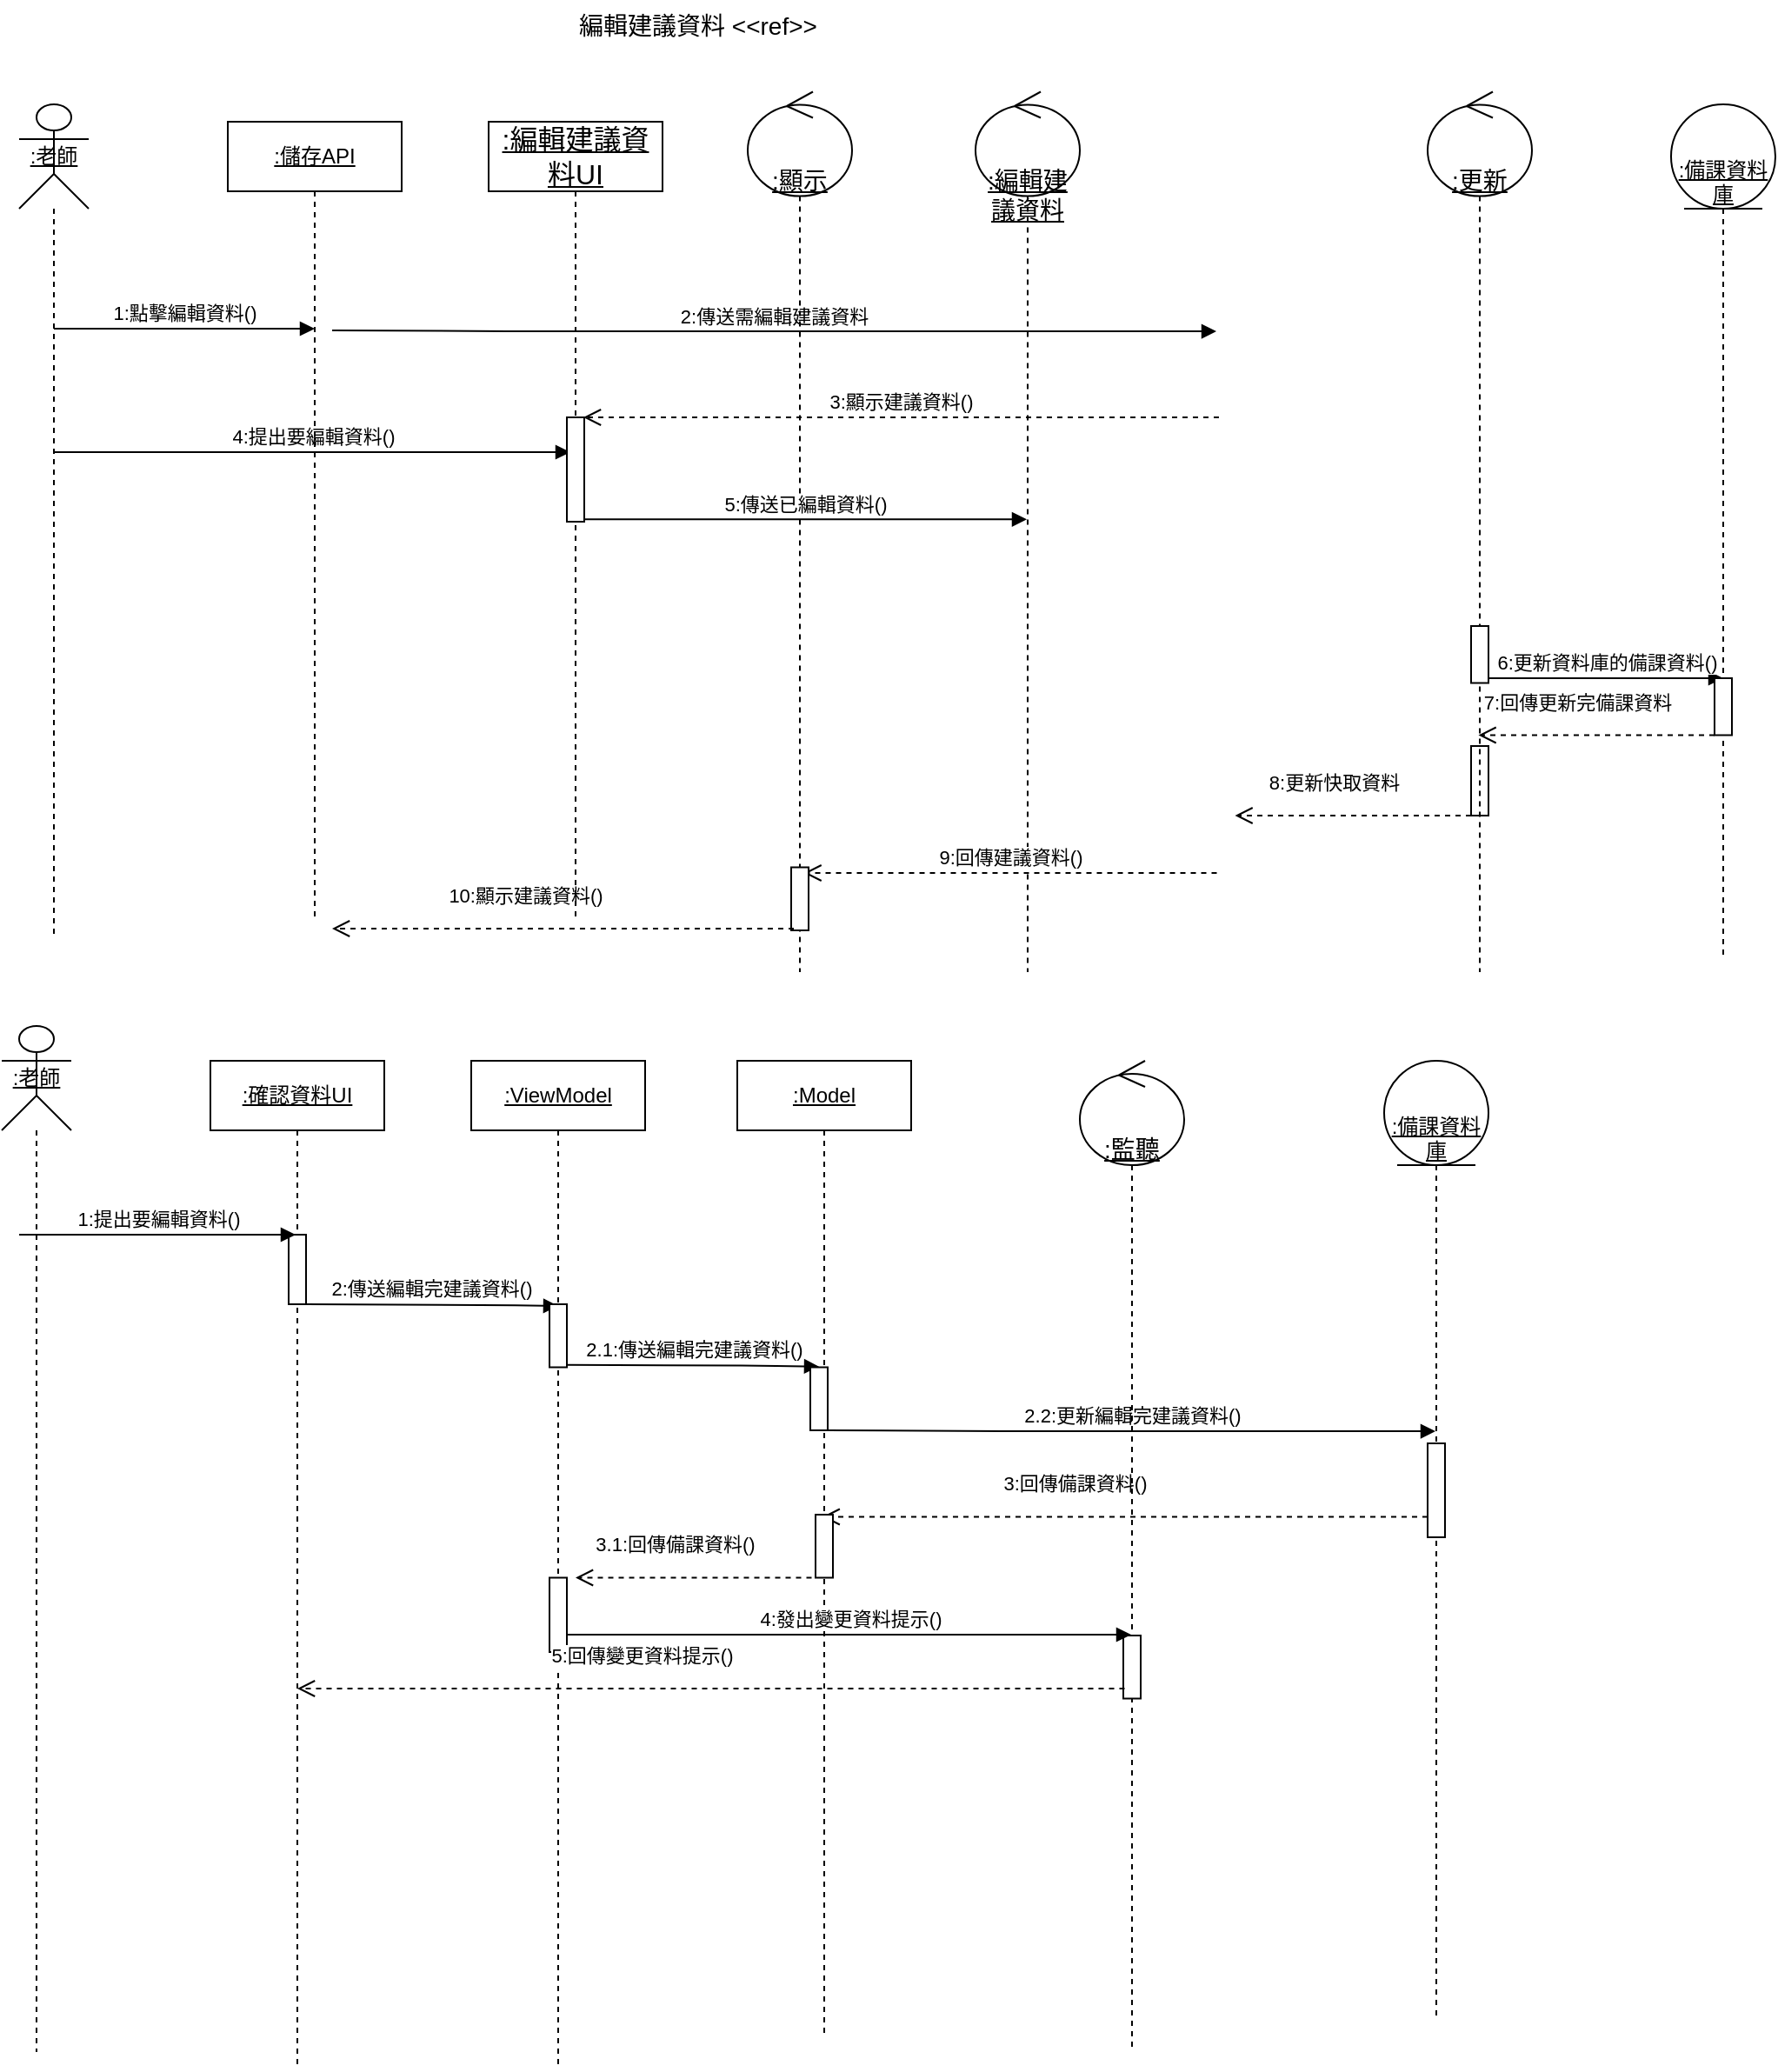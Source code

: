 <mxfile version="26.0.4">
  <diagram name="第 1 页" id="_kCn5gWWrIlWfqqUU_DX">
    <mxGraphModel dx="794" dy="446" grid="1" gridSize="10" guides="1" tooltips="1" connect="1" arrows="1" fold="1" page="1" pageScale="1" pageWidth="1100" pageHeight="1700" math="0" shadow="0">
      <root>
        <mxCell id="0" />
        <mxCell id="1" parent="0" />
        <mxCell id="94" value="&lt;u&gt;:編輯建議資料&lt;/u&gt;" style="shape=umlLifeline;participant=umlControl;perimeter=lifelinePerimeter;whiteSpace=wrap;html=1;container=1;collapsible=0;recursiveResize=0;verticalAlign=top;spacingTop=36;outlineConnect=0;fontSize=14;size=60;align=center;" parent="1" vertex="1">
          <mxGeometry x="640" y="92.75" width="60" height="506.25" as="geometry" />
        </mxCell>
        <mxCell id="104" value="2:傳送需編輯建議資料" style="html=1;verticalAlign=bottom;startArrow=none;startFill=0;endArrow=block;startSize=8;" parent="1" edge="1">
          <mxGeometry width="60" relative="1" as="geometry">
            <mxPoint x="270" y="230" as="sourcePoint" />
            <mxPoint x="778.5" y="230.54" as="targetPoint" />
            <Array as="points">
              <mxPoint x="380.5" y="230.54" />
            </Array>
          </mxGeometry>
        </mxCell>
        <mxCell id="112" value="9:回傳建議資料()" style="html=1;verticalAlign=bottom;endArrow=open;dashed=1;endSize=8;" parent="1" edge="1">
          <mxGeometry relative="1" as="geometry">
            <mxPoint x="778.75" y="542" as="sourcePoint" />
            <mxPoint x="541.25" y="542" as="targetPoint" />
            <Array as="points">
              <mxPoint x="587.75" y="542" />
            </Array>
            <mxPoint as="offset" />
          </mxGeometry>
        </mxCell>
        <mxCell id="113" value="&lt;span style=&quot;text-align: center; font-size: 14px;&quot;&gt;&lt;font style=&quot;font-size: 14px;&quot;&gt;編輯建議資料&lt;/font&gt;&lt;/span&gt;&amp;nbsp;&amp;lt;&amp;lt;ref&amp;gt;&amp;gt;" style="text;whiteSpace=wrap;html=1;fontSize=14;" parent="1" vertex="1">
          <mxGeometry x="410" y="40" width="150" height="40" as="geometry" />
        </mxCell>
        <mxCell id="114" value="&lt;u&gt;:顯示&lt;/u&gt;" style="shape=umlLifeline;participant=umlControl;perimeter=lifelinePerimeter;whiteSpace=wrap;html=1;container=1;collapsible=0;recursiveResize=0;verticalAlign=top;spacingTop=36;outlineConnect=0;fontSize=14;size=60;align=center;" parent="1" vertex="1">
          <mxGeometry x="509" y="92.75" width="60" height="506.25" as="geometry" />
        </mxCell>
        <mxCell id="117" value="" style="html=1;points=[];perimeter=orthogonalPerimeter;" parent="114" vertex="1">
          <mxGeometry x="25" y="446" width="10" height="36.25" as="geometry" />
        </mxCell>
        <mxCell id="UdhTGRBezJr3sBxBmupz-120" value="1:點擊編輯資料()" style="html=1;verticalAlign=bottom;endArrow=block;curved=0;rounded=0;" parent="114" edge="1">
          <mxGeometry width="80" relative="1" as="geometry">
            <mxPoint x="-399" y="136.25" as="sourcePoint" />
            <mxPoint x="-249" y="136.25" as="targetPoint" />
          </mxGeometry>
        </mxCell>
        <mxCell id="118" value="10:顯示建議資料()" style="html=1;verticalAlign=bottom;endArrow=open;dashed=1;endSize=8;" parent="1" edge="1">
          <mxGeometry x="0.167" y="-10" relative="1" as="geometry">
            <mxPoint x="535.5" y="574" as="sourcePoint" />
            <mxPoint x="270" y="574" as="targetPoint" />
            <Array as="points">
              <mxPoint x="342" y="574" />
            </Array>
            <mxPoint as="offset" />
          </mxGeometry>
        </mxCell>
        <mxCell id="UdhTGRBezJr3sBxBmupz-119" value="&lt;u&gt;:老師&lt;/u&gt;" style="shape=umlLifeline;perimeter=lifelinePerimeter;whiteSpace=wrap;html=1;container=1;dropTarget=0;collapsible=0;recursiveResize=0;outlineConnect=0;portConstraint=eastwest;newEdgeStyle={&quot;curved&quot;:0,&quot;rounded&quot;:0};participant=umlActor;size=60;" parent="1" vertex="1">
          <mxGeometry x="90" y="100" width="40" height="480" as="geometry" />
        </mxCell>
        <mxCell id="109" value="5:傳送已編輯資料()" style="html=1;verticalAlign=bottom;startArrow=none;startFill=0;endArrow=block;startSize=8;exitX=0.533;exitY=0.978;exitDx=0;exitDy=0;exitPerimeter=0;" parent="1" target="94" edge="1">
          <mxGeometry width="60" relative="1" as="geometry">
            <mxPoint x="415.33" y="338.68" as="sourcePoint" />
            <mxPoint x="660" y="289" as="targetPoint" />
          </mxGeometry>
        </mxCell>
        <mxCell id="UdhTGRBezJr3sBxBmupz-124" value="3:顯示建議資料()" style="html=1;verticalAlign=bottom;endArrow=open;dashed=1;endSize=8;" parent="1" edge="1">
          <mxGeometry x="0.001" relative="1" as="geometry">
            <mxPoint x="780" y="280" as="sourcePoint" />
            <mxPoint x="414.5" y="280" as="targetPoint" />
            <Array as="points">
              <mxPoint x="586" y="280" />
            </Array>
            <mxPoint as="offset" />
          </mxGeometry>
        </mxCell>
        <mxCell id="UdhTGRBezJr3sBxBmupz-125" value="4:提出要編輯資料()" style="html=1;verticalAlign=bottom;endArrow=block;curved=0;rounded=0;" parent="1" edge="1">
          <mxGeometry width="80" relative="1" as="geometry">
            <mxPoint x="110" y="300" as="sourcePoint" />
            <mxPoint x="407" y="300" as="targetPoint" />
          </mxGeometry>
        </mxCell>
        <mxCell id="UdhTGRBezJr3sBxBmupz-127" value="&lt;u&gt;:儲存API&lt;/u&gt;" style="shape=umlLifeline;perimeter=lifelinePerimeter;whiteSpace=wrap;html=1;container=1;dropTarget=0;collapsible=0;recursiveResize=0;outlineConnect=0;portConstraint=eastwest;newEdgeStyle={&quot;curved&quot;:0,&quot;rounded&quot;:0};" parent="1" vertex="1">
          <mxGeometry x="210" y="110" width="100" height="460" as="geometry" />
        </mxCell>
        <mxCell id="UdhTGRBezJr3sBxBmupz-128" value="&lt;u style=&quot;font-size: 16px;&quot;&gt;:編輯建議資料UI&lt;/u&gt;" style="shape=umlLifeline;perimeter=lifelinePerimeter;whiteSpace=wrap;html=1;container=1;dropTarget=0;collapsible=0;recursiveResize=0;outlineConnect=0;portConstraint=eastwest;newEdgeStyle={&quot;curved&quot;:0,&quot;rounded&quot;:0};" parent="1" vertex="1">
          <mxGeometry x="360" y="110" width="100" height="460" as="geometry" />
        </mxCell>
        <mxCell id="UdhTGRBezJr3sBxBmupz-129" value="" style="html=1;points=[];perimeter=orthogonalPerimeter;" parent="1" vertex="1">
          <mxGeometry x="405" y="280" width="10" height="60" as="geometry" />
        </mxCell>
        <mxCell id="bqVQleZ_oQ4j5fNlhAJD-123" value="&lt;div&gt;&lt;u&gt;&lt;br&gt;&lt;/u&gt;&lt;/div&gt;&lt;u&gt;&lt;div&gt;&lt;u&gt;&lt;br&gt;&lt;/u&gt;&lt;/div&gt;:備課資料庫&lt;/u&gt;" style="shape=umlLifeline;perimeter=lifelinePerimeter;whiteSpace=wrap;html=1;container=1;dropTarget=0;collapsible=0;recursiveResize=0;outlineConnect=0;portConstraint=eastwest;newEdgeStyle={&quot;curved&quot;:0,&quot;rounded&quot;:0};participant=umlEntity;size=60;" parent="1" vertex="1">
          <mxGeometry x="1040" y="100" width="60" height="490" as="geometry" />
        </mxCell>
        <mxCell id="bqVQleZ_oQ4j5fNlhAJD-124" value="" style="html=1;points=[];perimeter=orthogonalPerimeter;" parent="1" vertex="1">
          <mxGeometry x="925" y="469" width="10" height="40" as="geometry" />
        </mxCell>
        <mxCell id="bqVQleZ_oQ4j5fNlhAJD-126" value="8:更新快取資料" style="html=1;verticalAlign=bottom;endArrow=open;dashed=1;endSize=8;" parent="1" edge="1">
          <mxGeometry x="0.161" y="-10" relative="1" as="geometry">
            <mxPoint x="925" y="509" as="sourcePoint" />
            <mxPoint x="789.25" y="509" as="targetPoint" />
            <Array as="points" />
            <mxPoint as="offset" />
          </mxGeometry>
        </mxCell>
        <mxCell id="bqVQleZ_oQ4j5fNlhAJD-131" value="&lt;u&gt;:更新&lt;/u&gt;" style="shape=umlLifeline;participant=umlControl;perimeter=lifelinePerimeter;whiteSpace=wrap;html=1;container=1;collapsible=0;recursiveResize=0;verticalAlign=top;spacingTop=36;outlineConnect=0;fontSize=14;size=60;align=center;" parent="1" vertex="1">
          <mxGeometry x="900" y="92.75" width="60" height="506.25" as="geometry" />
        </mxCell>
        <mxCell id="bqVQleZ_oQ4j5fNlhAJD-132" value="" style="html=1;points=[];perimeter=orthogonalPerimeter;" parent="bqVQleZ_oQ4j5fNlhAJD-131" vertex="1">
          <mxGeometry x="25" y="307.25" width="10" height="32.75" as="geometry" />
        </mxCell>
        <mxCell id="bqVQleZ_oQ4j5fNlhAJD-133" value="6:更新資料庫的備課資料()" style="html=1;verticalAlign=bottom;startArrow=none;startFill=0;endArrow=block;startSize=8;exitX=0.933;exitY=0.922;exitDx=0;exitDy=0;exitPerimeter=0;" parent="1" edge="1">
          <mxGeometry width="60" relative="1" as="geometry">
            <mxPoint x="935" y="430.0" as="sourcePoint" />
            <mxPoint x="1070" y="430" as="targetPoint" />
          </mxGeometry>
        </mxCell>
        <mxCell id="bqVQleZ_oQ4j5fNlhAJD-134" value="" style="html=1;points=[];perimeter=orthogonalPerimeter;" parent="1" vertex="1">
          <mxGeometry x="1065" y="430" width="10" height="32.75" as="geometry" />
        </mxCell>
        <mxCell id="bqVQleZ_oQ4j5fNlhAJD-137" value="7:回傳更新完備課資料" style="html=1;verticalAlign=bottom;endArrow=open;dashed=1;endSize=8;" parent="1" edge="1">
          <mxGeometry x="0.167" y="-10" relative="1" as="geometry">
            <mxPoint x="1065" y="462.75" as="sourcePoint" />
            <mxPoint x="929.25" y="462.75" as="targetPoint" />
            <Array as="points" />
            <mxPoint as="offset" />
          </mxGeometry>
        </mxCell>
        <mxCell id="0x-K_ufYz6Ah_VN1IUK9-118" value="&lt;u&gt;:老師&lt;/u&gt;" style="shape=umlLifeline;perimeter=lifelinePerimeter;whiteSpace=wrap;html=1;container=1;dropTarget=0;collapsible=0;recursiveResize=0;outlineConnect=0;portConstraint=eastwest;newEdgeStyle={&quot;curved&quot;:0,&quot;rounded&quot;:0};participant=umlActor;size=60;" parent="1" vertex="1">
          <mxGeometry x="80" y="630" width="40" height="590" as="geometry" />
        </mxCell>
        <mxCell id="0x-K_ufYz6Ah_VN1IUK9-119" value="&lt;u&gt;:確認資料UI&lt;/u&gt;" style="shape=umlLifeline;perimeter=lifelinePerimeter;whiteSpace=wrap;html=1;container=1;dropTarget=0;collapsible=0;recursiveResize=0;outlineConnect=0;portConstraint=eastwest;newEdgeStyle={&quot;curved&quot;:0,&quot;rounded&quot;:0};" parent="1" vertex="1">
          <mxGeometry x="200" y="650" width="100" height="580" as="geometry" />
        </mxCell>
        <mxCell id="0x-K_ufYz6Ah_VN1IUK9-120" value="&lt;u&gt;:ViewModel&lt;/u&gt;" style="shape=umlLifeline;perimeter=lifelinePerimeter;whiteSpace=wrap;html=1;container=1;dropTarget=0;collapsible=0;recursiveResize=0;outlineConnect=0;portConstraint=eastwest;newEdgeStyle={&quot;curved&quot;:0,&quot;rounded&quot;:0};" parent="1" vertex="1">
          <mxGeometry x="350" y="650" width="100" height="580" as="geometry" />
        </mxCell>
        <mxCell id="0x-K_ufYz6Ah_VN1IUK9-121" value="&lt;u&gt;:Model&lt;/u&gt;" style="shape=umlLifeline;perimeter=lifelinePerimeter;whiteSpace=wrap;html=1;container=1;dropTarget=0;collapsible=0;recursiveResize=0;outlineConnect=0;portConstraint=eastwest;newEdgeStyle={&quot;curved&quot;:0,&quot;rounded&quot;:0};" parent="1" vertex="1">
          <mxGeometry x="503" y="650" width="100" height="560" as="geometry" />
        </mxCell>
        <mxCell id="0x-K_ufYz6Ah_VN1IUK9-131" value="&lt;div&gt;&lt;u&gt;&lt;br&gt;&lt;/u&gt;&lt;/div&gt;&lt;u&gt;&lt;div&gt;&lt;u&gt;&lt;br&gt;&lt;/u&gt;&lt;/div&gt;:備課資料庫&lt;/u&gt;" style="shape=umlLifeline;perimeter=lifelinePerimeter;whiteSpace=wrap;html=1;container=1;dropTarget=0;collapsible=0;recursiveResize=0;outlineConnect=0;portConstraint=eastwest;newEdgeStyle={&quot;curved&quot;:0,&quot;rounded&quot;:0};participant=umlEntity;size=60;" parent="1" vertex="1">
          <mxGeometry x="875" y="650" width="60" height="550" as="geometry" />
        </mxCell>
        <mxCell id="0x-K_ufYz6Ah_VN1IUK9-133" value="" style="html=1;points=[];perimeter=orthogonalPerimeter;" parent="1" vertex="1">
          <mxGeometry x="245" y="750" width="10" height="40" as="geometry" />
        </mxCell>
        <mxCell id="0x-K_ufYz6Ah_VN1IUK9-134" value="2:傳送編輯完建議資料()" style="html=1;verticalAlign=bottom;startArrow=none;startFill=0;endArrow=block;startSize=8;" parent="1" edge="1">
          <mxGeometry width="60" relative="1" as="geometry">
            <mxPoint x="255" y="790" as="sourcePoint" />
            <mxPoint x="400" y="791" as="targetPoint" />
            <Array as="points">
              <mxPoint x="365.5" y="790.54" />
            </Array>
          </mxGeometry>
        </mxCell>
        <mxCell id="0x-K_ufYz6Ah_VN1IUK9-135" value="" style="html=1;points=[];perimeter=orthogonalPerimeter;" parent="1" vertex="1">
          <mxGeometry x="395" y="790" width="10" height="36.25" as="geometry" />
        </mxCell>
        <mxCell id="0x-K_ufYz6Ah_VN1IUK9-137" value="2.1:傳送編輯完建議資料()" style="html=1;verticalAlign=bottom;startArrow=none;startFill=0;endArrow=block;startSize=8;" parent="1" edge="1">
          <mxGeometry x="0.007" width="60" relative="1" as="geometry">
            <mxPoint x="405" y="824.82" as="sourcePoint" />
            <mxPoint x="550" y="825.82" as="targetPoint" />
            <Array as="points">
              <mxPoint x="515.5" y="825.36" />
            </Array>
            <mxPoint as="offset" />
          </mxGeometry>
        </mxCell>
        <mxCell id="0x-K_ufYz6Ah_VN1IUK9-138" value="" style="html=1;points=[];perimeter=orthogonalPerimeter;" parent="1" vertex="1">
          <mxGeometry x="545" y="826.25" width="10" height="36.25" as="geometry" />
        </mxCell>
        <mxCell id="0x-K_ufYz6Ah_VN1IUK9-139" value="2.2:更新編輯完建議資料()" style="html=1;verticalAlign=bottom;startArrow=none;startFill=0;endArrow=block;startSize=8;" parent="1" target="0x-K_ufYz6Ah_VN1IUK9-131" edge="1">
          <mxGeometry width="60" relative="1" as="geometry">
            <mxPoint x="555" y="862.5" as="sourcePoint" />
            <mxPoint x="700" y="863.5" as="targetPoint" />
            <Array as="points">
              <mxPoint x="665.5" y="863.04" />
            </Array>
          </mxGeometry>
        </mxCell>
        <mxCell id="0x-K_ufYz6Ah_VN1IUK9-145" value="3:回傳備課資料()" style="html=1;verticalAlign=bottom;endArrow=open;dashed=1;endSize=8;" parent="1" source="0x-K_ufYz6Ah_VN1IUK9-142" edge="1">
          <mxGeometry x="0.166" y="-10" relative="1" as="geometry">
            <mxPoint x="1315" y="912.25" as="sourcePoint" />
            <mxPoint x="551.833" y="912.25" as="targetPoint" />
            <Array as="points" />
            <mxPoint as="offset" />
          </mxGeometry>
        </mxCell>
        <mxCell id="0x-K_ufYz6Ah_VN1IUK9-146" value="" style="html=1;points=[];perimeter=orthogonalPerimeter;" parent="1" vertex="1">
          <mxGeometry x="548" y="911" width="10" height="36.25" as="geometry" />
        </mxCell>
        <mxCell id="0x-K_ufYz6Ah_VN1IUK9-147" value="3.1:回傳備課資料()" style="html=1;verticalAlign=bottom;endArrow=open;dashed=1;endSize=8;" parent="1" edge="1">
          <mxGeometry x="0.167" y="-10" relative="1" as="geometry">
            <mxPoint x="545.75" y="947.25" as="sourcePoint" />
            <mxPoint x="410" y="947.25" as="targetPoint" />
            <Array as="points" />
            <mxPoint as="offset" />
          </mxGeometry>
        </mxCell>
        <mxCell id="0x-K_ufYz6Ah_VN1IUK9-148" value="" style="html=1;points=[];perimeter=orthogonalPerimeter;" parent="1" vertex="1">
          <mxGeometry x="395" y="947.25" width="10" height="42.75" as="geometry" />
        </mxCell>
        <mxCell id="0x-K_ufYz6Ah_VN1IUK9-150" value="&lt;u&gt;:監聽&lt;/u&gt;" style="shape=umlLifeline;participant=umlControl;perimeter=lifelinePerimeter;whiteSpace=wrap;html=1;container=1;collapsible=0;recursiveResize=0;verticalAlign=top;spacingTop=36;outlineConnect=0;fontSize=14;size=60;align=center;" parent="1" vertex="1">
          <mxGeometry x="700" y="650" width="60" height="570" as="geometry" />
        </mxCell>
        <mxCell id="0x-K_ufYz6Ah_VN1IUK9-153" value="" style="html=1;points=[];perimeter=orthogonalPerimeter;" parent="0x-K_ufYz6Ah_VN1IUK9-150" vertex="1">
          <mxGeometry x="25" y="330.5" width="10" height="36.25" as="geometry" />
        </mxCell>
        <mxCell id="0x-K_ufYz6Ah_VN1IUK9-161" value="1:提出要編輯資料()" style="html=1;verticalAlign=bottom;endArrow=block;curved=0;rounded=0;" parent="1" edge="1">
          <mxGeometry x="0.006" width="80" relative="1" as="geometry">
            <mxPoint x="90" y="750.0" as="sourcePoint" />
            <mxPoint x="249" y="750.0" as="targetPoint" />
            <mxPoint as="offset" />
          </mxGeometry>
        </mxCell>
        <mxCell id="0x-K_ufYz6Ah_VN1IUK9-172" value="" style="html=1;verticalAlign=bottom;endArrow=open;dashed=1;endSize=8;" parent="1" source="0x-K_ufYz6Ah_VN1IUK9-131" target="0x-K_ufYz6Ah_VN1IUK9-142" edge="1">
          <mxGeometry x="0.167" y="-10" relative="1" as="geometry">
            <mxPoint x="1360" y="912" as="sourcePoint" />
            <mxPoint x="551.833" y="912.25" as="targetPoint" />
            <Array as="points" />
            <mxPoint as="offset" />
          </mxGeometry>
        </mxCell>
        <mxCell id="0x-K_ufYz6Ah_VN1IUK9-142" value="" style="html=1;points=[];perimeter=orthogonalPerimeter;" parent="1" vertex="1">
          <mxGeometry x="900" y="870" width="10" height="54" as="geometry" />
        </mxCell>
        <mxCell id="0x-K_ufYz6Ah_VN1IUK9-175" value="4:發出變更資料提示()" style="html=1;verticalAlign=bottom;startArrow=none;startFill=0;endArrow=block;startSize=8;" parent="1" target="0x-K_ufYz6Ah_VN1IUK9-150" edge="1">
          <mxGeometry width="60" relative="1" as="geometry">
            <mxPoint x="405" y="980" as="sourcePoint" />
            <mxPoint x="550" y="981" as="targetPoint" />
            <Array as="points" />
          </mxGeometry>
        </mxCell>
        <mxCell id="0x-K_ufYz6Ah_VN1IUK9-177" value="5:回傳變更資料提示()" style="html=1;verticalAlign=bottom;endArrow=open;dashed=1;endSize=8;" parent="1" target="0x-K_ufYz6Ah_VN1IUK9-119" edge="1">
          <mxGeometry x="0.167" y="-10" relative="1" as="geometry">
            <mxPoint x="725.75" y="1011" as="sourcePoint" />
            <mxPoint x="590" y="1011" as="targetPoint" />
            <Array as="points" />
            <mxPoint as="offset" />
          </mxGeometry>
        </mxCell>
      </root>
    </mxGraphModel>
  </diagram>
</mxfile>
